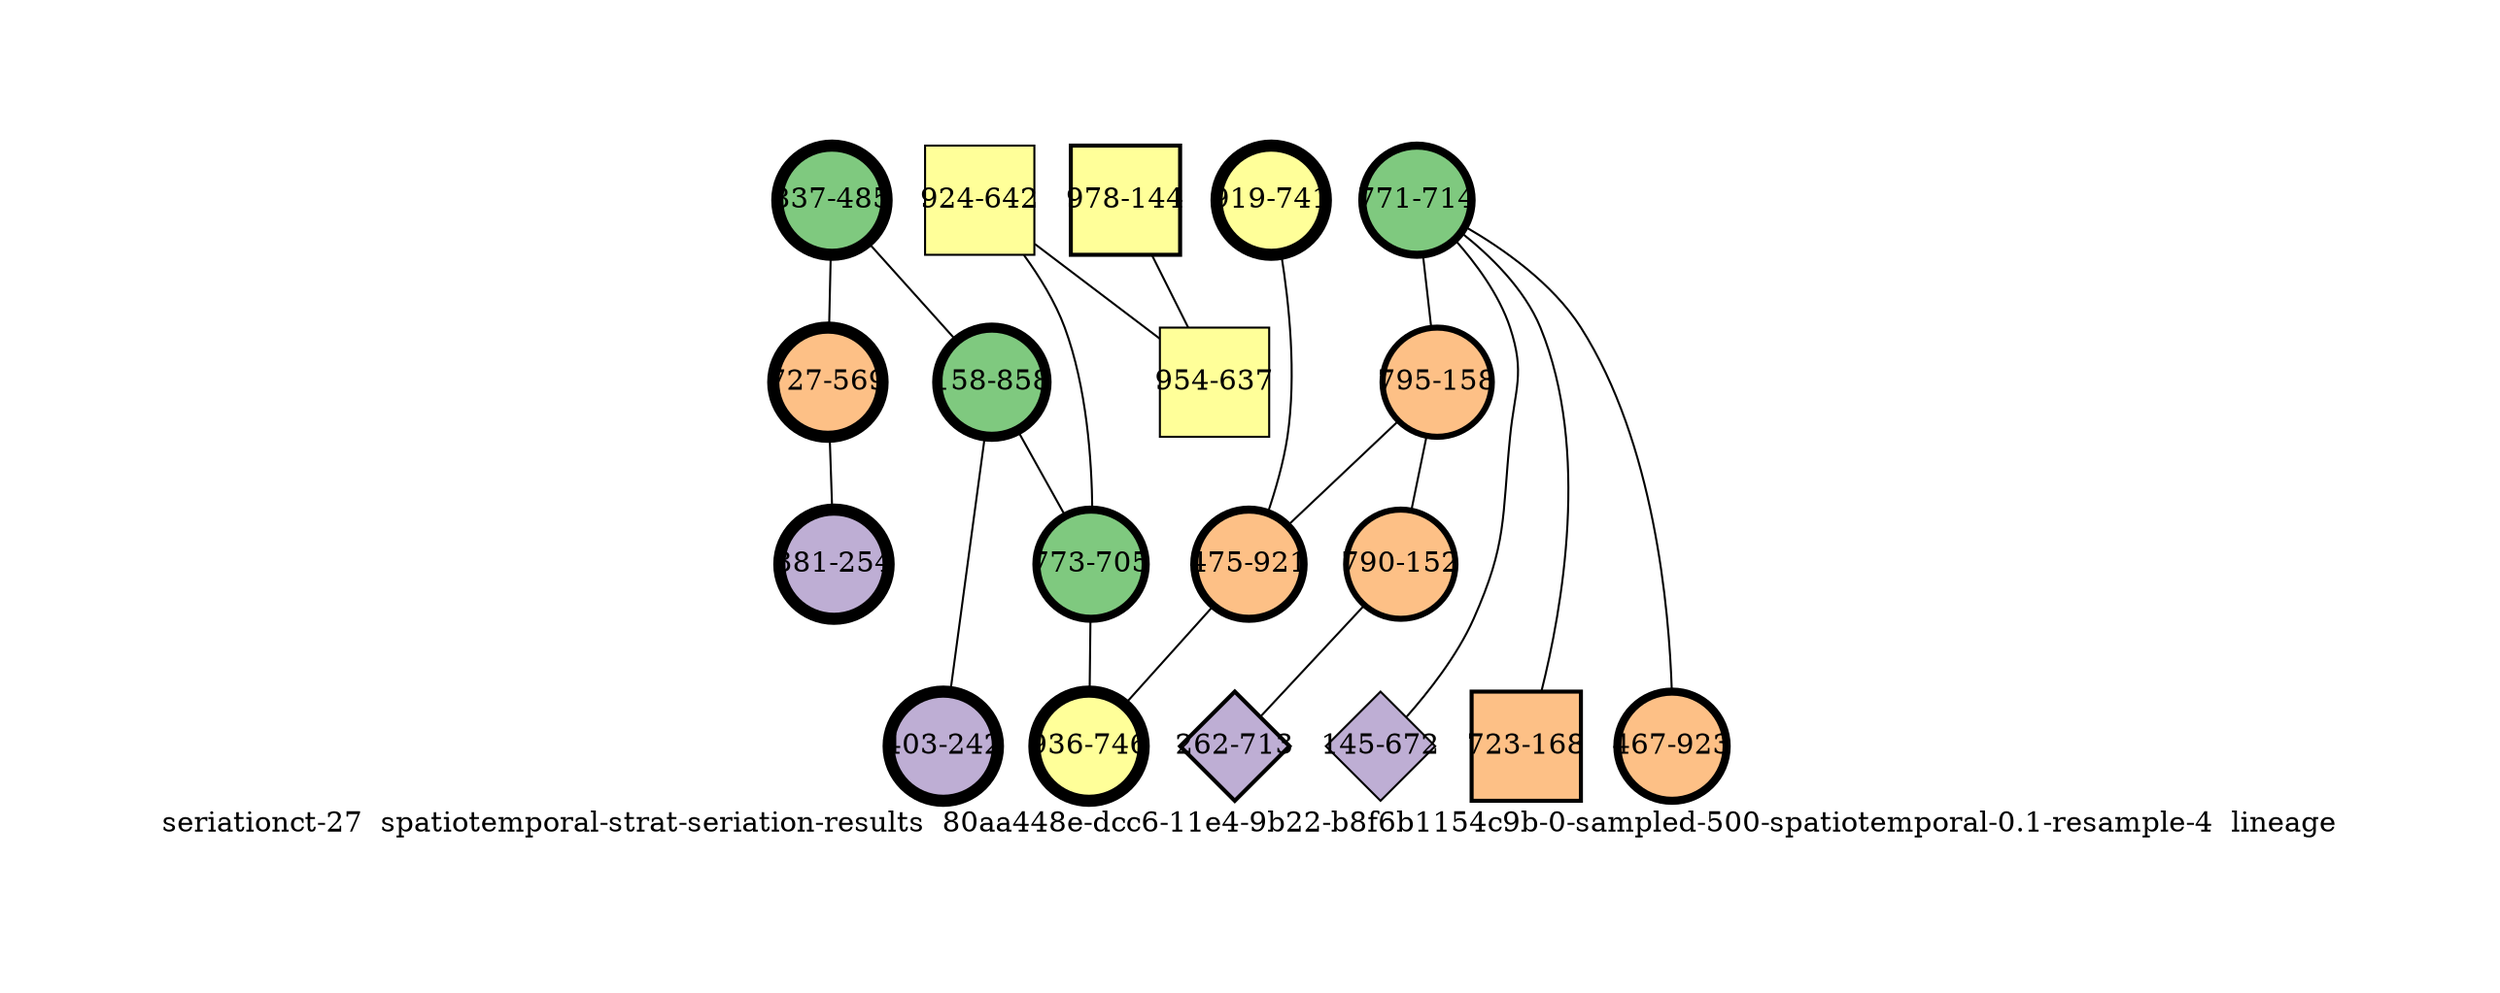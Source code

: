 strict graph "seriationct-27  spatiotemporal-strat-seriation-results  80aa448e-dcc6-11e4-9b22-b8f6b1154c9b-0-sampled-500-spatiotemporal-0.1-resample-4  lineage" {
labelloc=b;
ratio=auto;
pad="1.0";
label="seriationct-27  spatiotemporal-strat-seriation-results  80aa448e-dcc6-11e4-9b22-b8f6b1154c9b-0-sampled-500-spatiotemporal-0.1-resample-4  lineage";
node [width="0.75", style=filled, fixedsize=true, height="0.75", shape=circle, label=""];
0 [xCoordinate="485.0", appears_in_slice=6, yCoordinate="837.0", colorscheme=accent6, lineage_id=0, short_label="837-485", label="837-485", shape=circle, cluster_id=0, fillcolor=1, size="500.0", id=0, penwidth="6.0"];
1 [xCoordinate="858.0", appears_in_slice=5, yCoordinate="158.0", colorscheme=accent6, lineage_id=0, short_label="158-858", label="158-858", shape=circle, cluster_id=0, fillcolor=1, size="500.0", id=4, penwidth="5.0"];
2 [xCoordinate="714.0", appears_in_slice=4, yCoordinate="771.0", colorscheme=accent6, lineage_id=0, short_label="771-714", label="771-714", shape=circle, cluster_id=0, fillcolor=1, size="500.0", id=2, penwidth="4.0"];
3 [xCoordinate="672.0", appears_in_slice=1, yCoordinate="145.0", colorscheme=accent6, lineage_id=2, short_label="145-672", label="145-672", shape=diamond, cluster_id=1, fillcolor=2, size="500.0", id=1, penwidth="1.0"];
4 [xCoordinate="168.0", appears_in_slice=2, yCoordinate="723.0", colorscheme=accent6, lineage_id=1, short_label="723-168", label="723-168", shape=square, cluster_id=2, fillcolor=3, size="500.0", id=3, penwidth="2.0"];
5 [xCoordinate="642.0", appears_in_slice=1, yCoordinate="924.0", colorscheme=accent6, lineage_id=1, short_label="924-642", label="924-642", shape=square, cluster_id=3, fillcolor=4, size="500.0", id=18, penwidth="1.0"];
6 [xCoordinate="741.0", appears_in_slice=6, yCoordinate="919.0", colorscheme=accent6, lineage_id=0, short_label="919-741", label="919-741", shape=circle, cluster_id=3, fillcolor=4, size="500.0", id=5, penwidth="6.0"];
7 [xCoordinate="242.0", appears_in_slice=6, yCoordinate="403.0", colorscheme=accent6, lineage_id=0, short_label="403-242", label="403-242", shape=circle, cluster_id=1, fillcolor=2, size="500.0", id=6, penwidth="6.0"];
8 [xCoordinate="158.0", appears_in_slice=3, yCoordinate="795.0", colorscheme=accent6, lineage_id=0, short_label="795-158", label="795-158", shape=circle, cluster_id=2, fillcolor=3, size="500.0", id=7, penwidth="3.0"];
9 [xCoordinate="569.0", appears_in_slice=6, yCoordinate="727.0", colorscheme=accent6, lineage_id=0, short_label="727-569", label="727-569", shape=circle, cluster_id=2, fillcolor=3, size="500.0", id=8, penwidth="6.0"];
10 [xCoordinate="144.0", appears_in_slice=2, yCoordinate="978.0", colorscheme=accent6, lineage_id=1, short_label="978-144", label="978-144", shape=square, cluster_id=3, fillcolor=4, size="500.0", id=9, penwidth="2.0"];
11 [xCoordinate="705.0", appears_in_slice=4, yCoordinate="773.0", colorscheme=accent6, lineage_id=0, short_label="773-705", label="773-705", shape=circle, cluster_id=0, fillcolor=1, size="500.0", id=10, penwidth="4.0"];
12 [xCoordinate="152.0", appears_in_slice=3, yCoordinate="790.0", colorscheme=accent6, lineage_id=0, short_label="790-152", label="790-152", shape=circle, cluster_id=2, fillcolor=3, size="500.0", id=11, penwidth="3.0"];
13 [xCoordinate="923.0", appears_in_slice=4, yCoordinate="467.0", colorscheme=accent6, lineage_id=0, short_label="467-923", label="467-923", shape=circle, cluster_id=2, fillcolor=3, size="500.0", id=12, penwidth="4.0"];
14 [xCoordinate="921.0", appears_in_slice=4, yCoordinate="475.0", colorscheme=accent6, lineage_id=0, short_label="475-921", label="475-921", shape=circle, cluster_id=2, fillcolor=3, size="500.0", id=13, penwidth="4.0"];
15 [xCoordinate="254.0", appears_in_slice=6, yCoordinate="381.0", colorscheme=accent6, lineage_id=0, short_label="381-254", label="381-254", shape=circle, cluster_id=1, fillcolor=2, size="500.0", id=14, penwidth="6.0"];
16 [xCoordinate="637.0", appears_in_slice=1, yCoordinate="954.0", colorscheme=accent6, lineage_id=1, short_label="954-637", label="954-637", shape=square, cluster_id=3, fillcolor=4, size="500.0", id=16, penwidth="1.0"];
17 [xCoordinate="746.0", appears_in_slice=6, yCoordinate="936.0", colorscheme=accent6, lineage_id=0, short_label="936-746", label="936-746", shape=circle, cluster_id=3, fillcolor=4, size="500.0", id=17, penwidth="6.0"];
18 [xCoordinate="713.0", appears_in_slice=2, yCoordinate="262.0", colorscheme=accent6, lineage_id=2, short_label="262-713", label="262-713", shape=diamond, cluster_id=1, fillcolor=2, size="500.0", id=15, penwidth="2.0"];
0 -- 1  [inverseweight="6.79032010052", weight="0.14726846234"];
0 -- 9  [inverseweight="12.6836572358", weight="0.0788416133777"];
1 -- 11  [inverseweight="2.69746654225", weight="0.370718221834"];
1 -- 7  [inverseweight="5.87301232169", weight="0.17027037323"];
2 -- 8  [inverseweight="5.07254900385", weight="0.197139544486"];
2 -- 3  [inverseweight="3.0067064212", weight="0.332589837488"];
2 -- 4  [inverseweight="5.27632861491", weight="0.189525723848"];
2 -- 13  [inverseweight="14.808721944", weight="0.0675277720645"];
5 -- 16  [inverseweight="43.1934212791", weight="0.0231516738056"];
5 -- 11  [inverseweight="1.24321963228", weight="0.804363102088"];
6 -- 14  [inverseweight="4.43120344076", weight="0.225672328831"];
8 -- 12  [inverseweight="18.9524510895", weight="0.0527636238331"];
8 -- 14  [inverseweight="3.24675324675", weight="0.308"];
9 -- 15  [inverseweight="30.2061046665", weight="0.0331058907145"];
10 -- 16  [inverseweight="2.15597368252", weight="0.463827554162"];
11 -- 17  [inverseweight="2.54414219067", weight="0.393059791889"];
12 -- 18  [inverseweight="2.07832397048", weight="0.481156939054"];
14 -- 17  [inverseweight="2.40112821905", weight="0.416470887338"];
}
